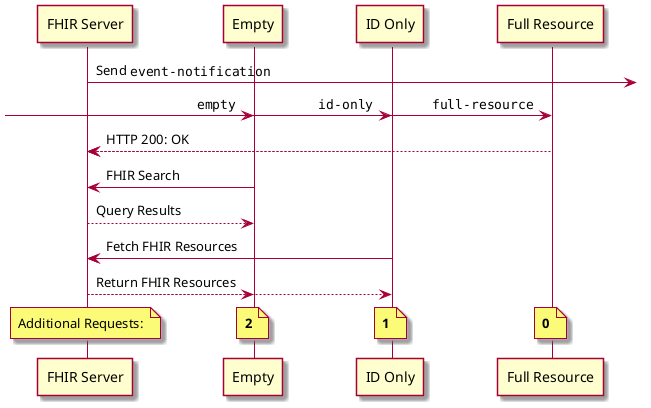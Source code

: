 @startuml
!pragma teoz true
skin rose
skinparam NoteTextAlignment left
skinparam Padding 2
skinparam ParticipantPadding 30
skinparam LifelineStrategy solid

participant "FHIR Server"   as S
participant "Empty"  as E
participant "ID Only"       as I
participant "Full Resource" as F

S -> : Send ""event-notification""

  -> E : ""empty""
& -> I : ""id-only""
& -> F : ""full-resource""

  E --> S: HTTP 200: OK
& I --> S:
& F --> S:

  E -> S: FHIR Search 
  S --> E: Query Results

  E -> S: Fetch FHIR Resources
& I -> S:

  S --> E: Return FHIR Resources
& S --> I:

  note over S: Additional Requests:
& note over E: **2**
& note over I: **1**
& note over F: **0**
@enduml
